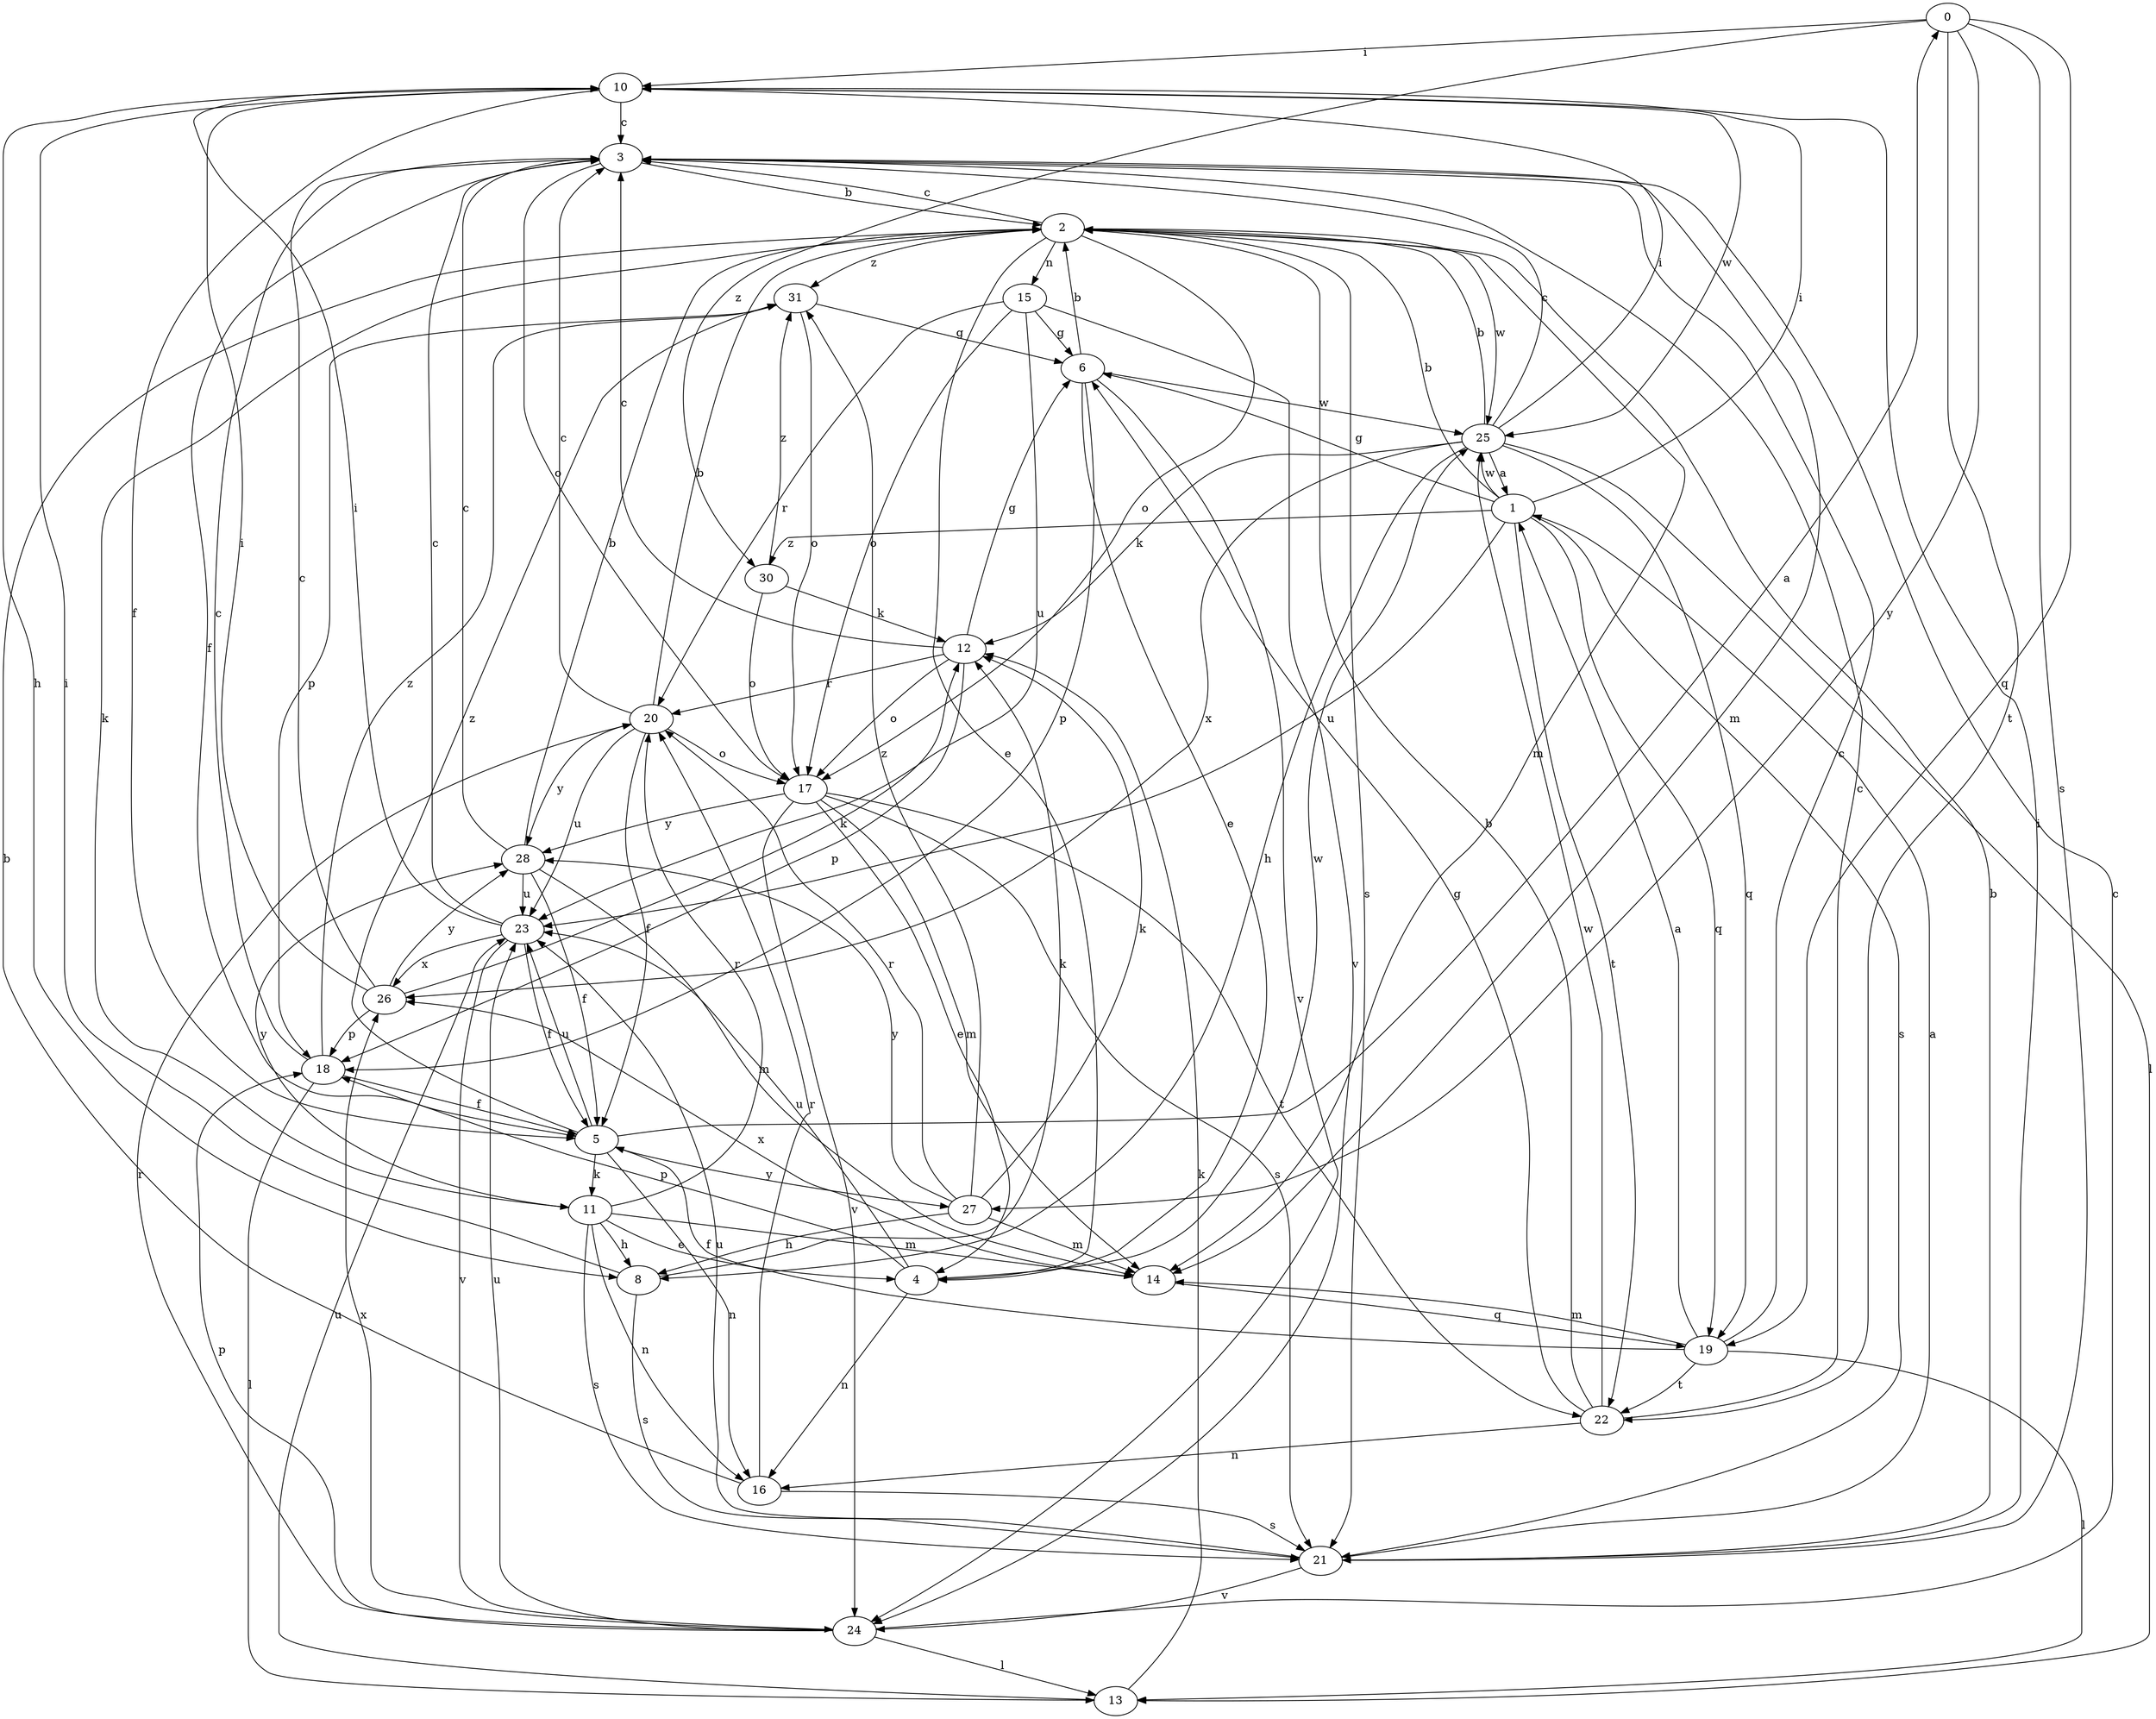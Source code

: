 strict digraph  {
0;
1;
2;
3;
4;
5;
6;
8;
10;
11;
12;
13;
14;
15;
16;
17;
18;
19;
20;
21;
22;
23;
24;
25;
26;
27;
28;
30;
31;
0 -> 10  [label=i];
0 -> 19  [label=q];
0 -> 21  [label=s];
0 -> 22  [label=t];
0 -> 27  [label=y];
0 -> 30  [label=z];
1 -> 2  [label=b];
1 -> 6  [label=g];
1 -> 10  [label=i];
1 -> 19  [label=q];
1 -> 21  [label=s];
1 -> 22  [label=t];
1 -> 23  [label=u];
1 -> 25  [label=w];
1 -> 30  [label=z];
2 -> 3  [label=c];
2 -> 4  [label=e];
2 -> 11  [label=k];
2 -> 14  [label=m];
2 -> 15  [label=n];
2 -> 17  [label=o];
2 -> 21  [label=s];
2 -> 25  [label=w];
2 -> 31  [label=z];
3 -> 2  [label=b];
3 -> 5  [label=f];
3 -> 14  [label=m];
3 -> 17  [label=o];
4 -> 16  [label=n];
4 -> 18  [label=p];
4 -> 23  [label=u];
4 -> 25  [label=w];
5 -> 0  [label=a];
5 -> 11  [label=k];
5 -> 16  [label=n];
5 -> 23  [label=u];
5 -> 27  [label=y];
5 -> 31  [label=z];
6 -> 2  [label=b];
6 -> 4  [label=e];
6 -> 18  [label=p];
6 -> 24  [label=v];
6 -> 25  [label=w];
8 -> 10  [label=i];
8 -> 12  [label=k];
8 -> 21  [label=s];
10 -> 3  [label=c];
10 -> 5  [label=f];
10 -> 8  [label=h];
10 -> 25  [label=w];
11 -> 4  [label=e];
11 -> 8  [label=h];
11 -> 14  [label=m];
11 -> 16  [label=n];
11 -> 20  [label=r];
11 -> 21  [label=s];
11 -> 28  [label=y];
12 -> 3  [label=c];
12 -> 6  [label=g];
12 -> 17  [label=o];
12 -> 18  [label=p];
12 -> 20  [label=r];
13 -> 12  [label=k];
13 -> 23  [label=u];
14 -> 19  [label=q];
14 -> 26  [label=x];
15 -> 6  [label=g];
15 -> 17  [label=o];
15 -> 20  [label=r];
15 -> 23  [label=u];
15 -> 24  [label=v];
16 -> 2  [label=b];
16 -> 20  [label=r];
16 -> 21  [label=s];
17 -> 4  [label=e];
17 -> 14  [label=m];
17 -> 21  [label=s];
17 -> 22  [label=t];
17 -> 24  [label=v];
17 -> 28  [label=y];
18 -> 3  [label=c];
18 -> 5  [label=f];
18 -> 13  [label=l];
18 -> 31  [label=z];
19 -> 1  [label=a];
19 -> 3  [label=c];
19 -> 5  [label=f];
19 -> 13  [label=l];
19 -> 14  [label=m];
19 -> 22  [label=t];
20 -> 2  [label=b];
20 -> 3  [label=c];
20 -> 5  [label=f];
20 -> 17  [label=o];
20 -> 23  [label=u];
20 -> 28  [label=y];
21 -> 1  [label=a];
21 -> 2  [label=b];
21 -> 10  [label=i];
21 -> 23  [label=u];
21 -> 24  [label=v];
22 -> 2  [label=b];
22 -> 3  [label=c];
22 -> 6  [label=g];
22 -> 16  [label=n];
22 -> 25  [label=w];
23 -> 3  [label=c];
23 -> 5  [label=f];
23 -> 10  [label=i];
23 -> 24  [label=v];
23 -> 26  [label=x];
24 -> 3  [label=c];
24 -> 13  [label=l];
24 -> 18  [label=p];
24 -> 20  [label=r];
24 -> 23  [label=u];
24 -> 26  [label=x];
25 -> 1  [label=a];
25 -> 2  [label=b];
25 -> 3  [label=c];
25 -> 8  [label=h];
25 -> 10  [label=i];
25 -> 12  [label=k];
25 -> 13  [label=l];
25 -> 19  [label=q];
25 -> 26  [label=x];
26 -> 3  [label=c];
26 -> 10  [label=i];
26 -> 12  [label=k];
26 -> 18  [label=p];
26 -> 28  [label=y];
27 -> 8  [label=h];
27 -> 12  [label=k];
27 -> 14  [label=m];
27 -> 20  [label=r];
27 -> 28  [label=y];
27 -> 31  [label=z];
28 -> 2  [label=b];
28 -> 3  [label=c];
28 -> 5  [label=f];
28 -> 14  [label=m];
28 -> 23  [label=u];
30 -> 12  [label=k];
30 -> 17  [label=o];
30 -> 31  [label=z];
31 -> 6  [label=g];
31 -> 17  [label=o];
31 -> 18  [label=p];
}
